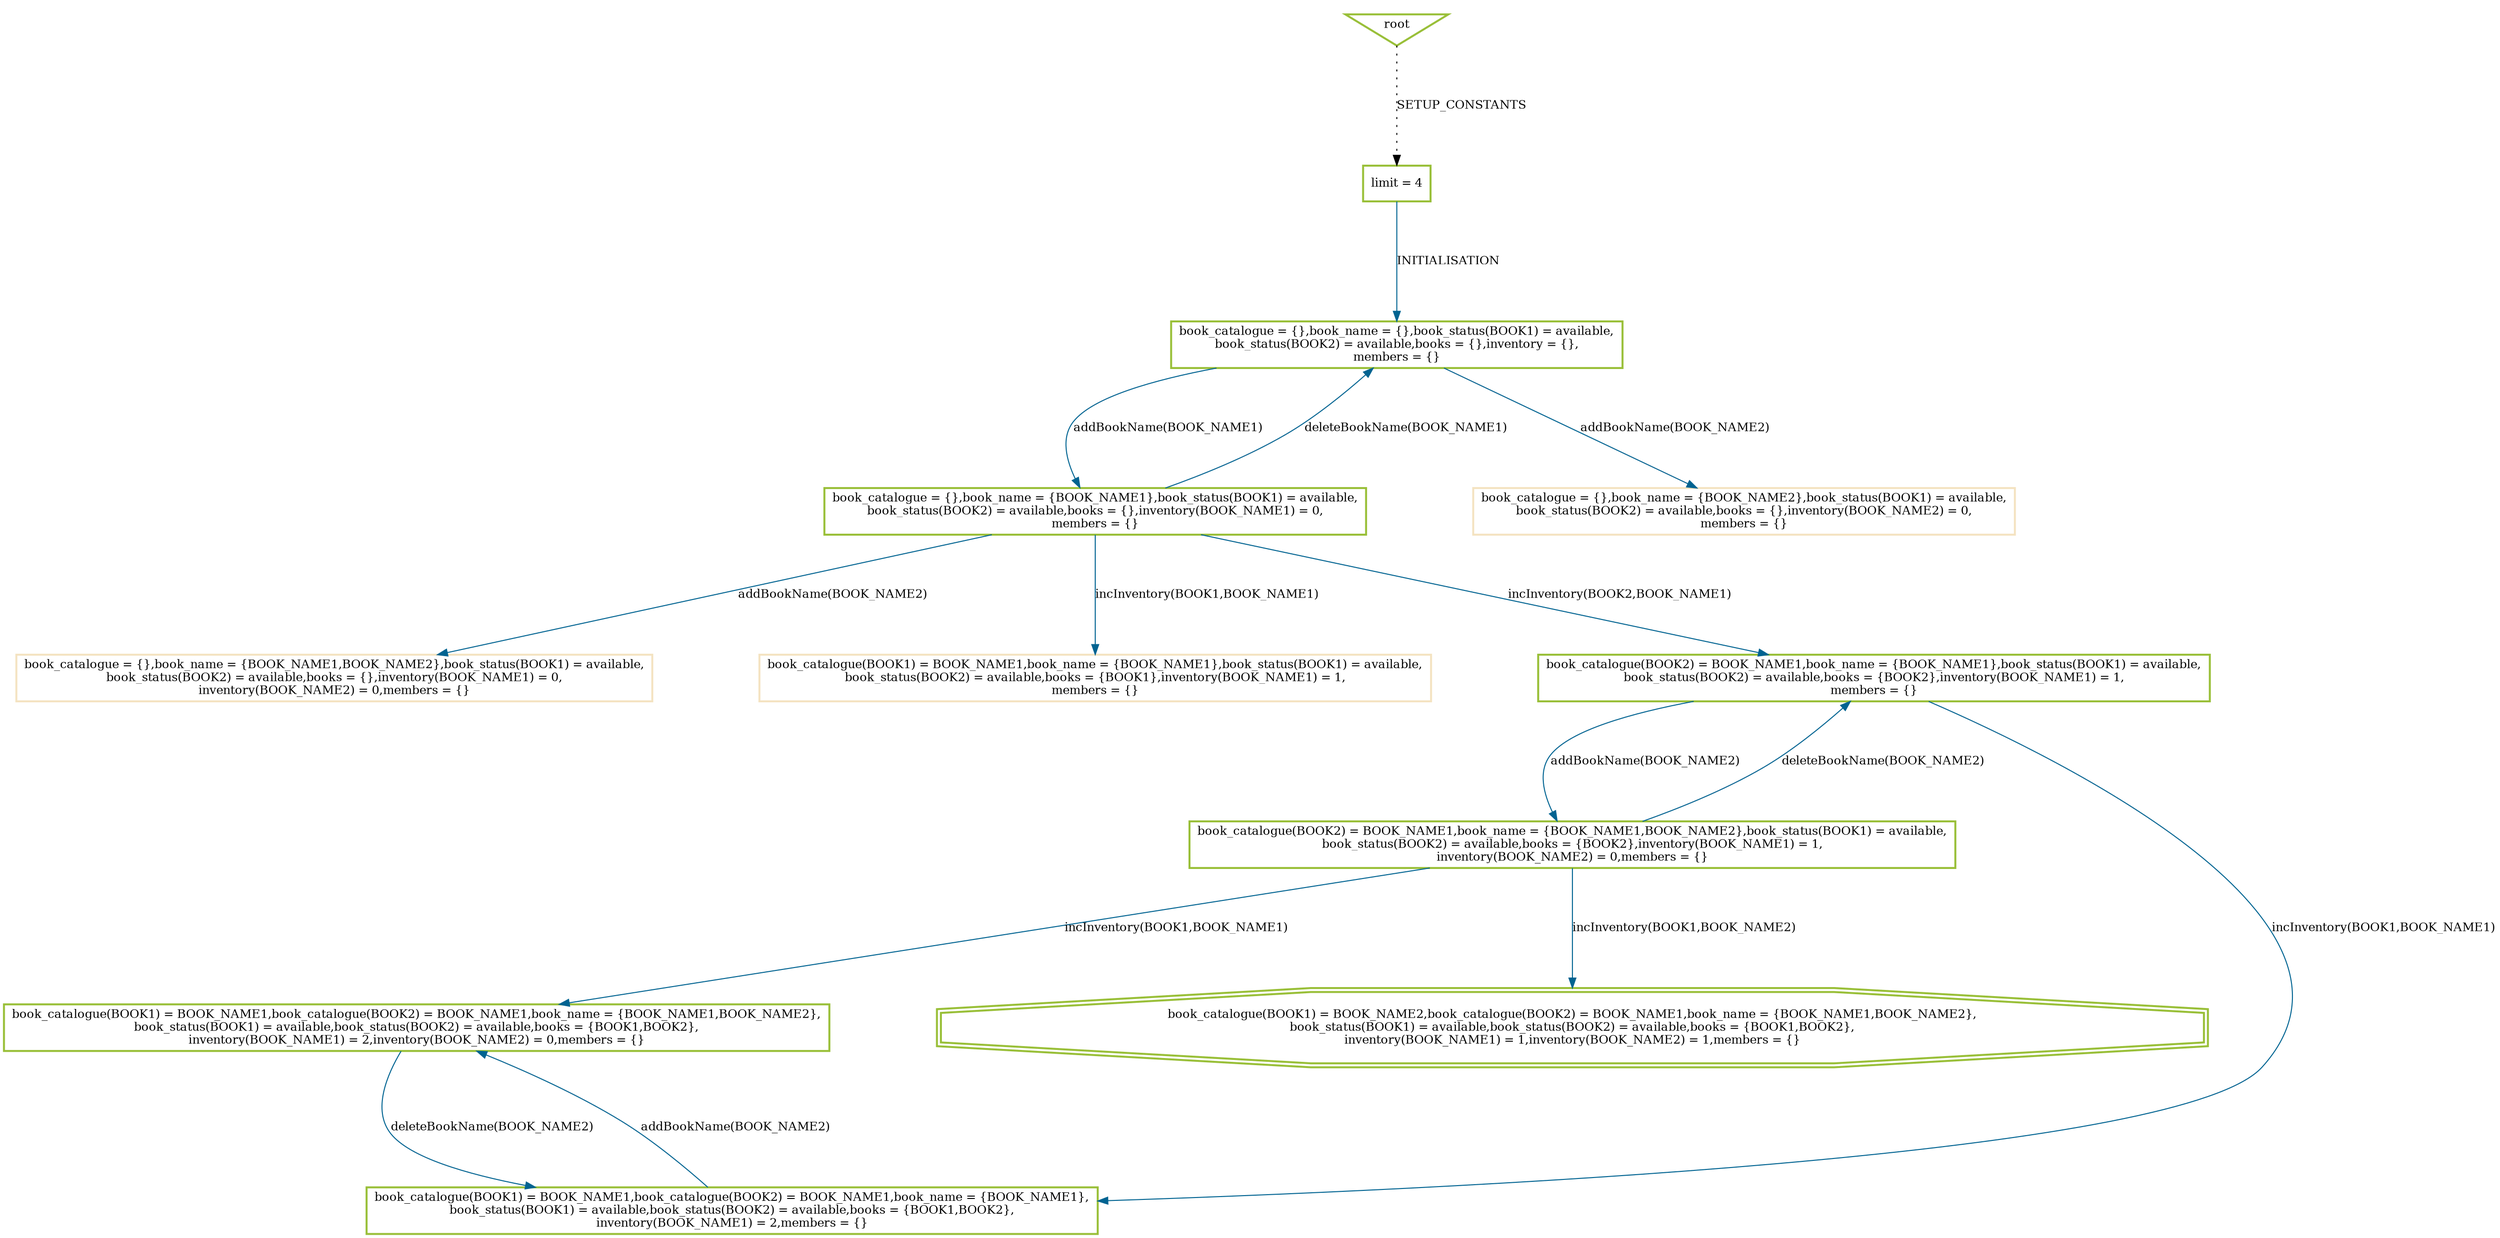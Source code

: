digraph visited_states {
graph [nodesep=1.5, ranksep=1.5];
root [shape=invtriangle, color="#99BF38", fontsize=12, penwidth=2, label="root"];

root -> 0 [style = dotted, color = black, label="SETUP_CONSTANTS", fontsize=12];

0 [shape=box, color="#99BF38", fontsize=12, penwidth=2, label="limit = 4"];

0 -> 1 [color = "#006391", label="INITIALISATION", fontsize=12];

1 [shape=box, color="#99BF38", fontsize=12, penwidth=2, label="book_catalogue = \{\},book_name = \{\},book_status(BOOK1) = available,\nbook_status(BOOK2) = available,books = \{\},inventory = \{\},\nmembers = \{\}"];

1 -> 2 [color = "#006391", label="addBookName(BOOK_NAME1)", fontsize=12];
1 -> 3 [color = "#006391", label="addBookName(BOOK_NAME2)", fontsize=12];

2 [shape=box, color="#99BF38", fontsize=12, penwidth=2, label="book_catalogue = \{\},book_name = \{BOOK_NAME1\},book_status(BOOK1) = available,\nbook_status(BOOK2) = available,books = \{\},inventory(BOOK_NAME1) = 0,\nmembers = \{\}"];

2 -> 4 [color = "#006391", label="addBookName(BOOK_NAME2)", fontsize=12];
2 -> 1 [color = "#006391", label="deleteBookName(BOOK_NAME1)", fontsize=12];
2 -> 5 [color = "#006391", label="incInventory(BOOK1,BOOK_NAME1)", fontsize=12];
2 -> 6 [color = "#006391", label="incInventory(BOOK2,BOOK_NAME1)", fontsize=12];

3 [shape=box, color="#F4E3C1", fontsize=12, penwidth=2, label="book_catalogue = \{\},book_name = \{BOOK_NAME2\},book_status(BOOK1) = available,\nbook_status(BOOK2) = available,books = \{\},inventory(BOOK_NAME2) = 0,\nmembers = \{\}"];


4 [shape=box, color="#F4E3C1", fontsize=12, penwidth=2, label="book_catalogue = \{\},book_name = \{BOOK_NAME1,BOOK_NAME2\},book_status(BOOK1) = available,\nbook_status(BOOK2) = available,books = \{\},inventory(BOOK_NAME1) = 0,\ninventory(BOOK_NAME2) = 0,members = \{\}"];


5 [shape=box, color="#F4E3C1", fontsize=12, penwidth=2, label="book_catalogue(BOOK1) = BOOK_NAME1,book_name = \{BOOK_NAME1\},book_status(BOOK1) = available,\nbook_status(BOOK2) = available,books = \{BOOK1\},inventory(BOOK_NAME1) = 1,\nmembers = \{\}"];


6 [shape=box, color="#99BF38", fontsize=12, penwidth=2, label="book_catalogue(BOOK2) = BOOK_NAME1,book_name = \{BOOK_NAME1\},book_status(BOOK1) = available,\nbook_status(BOOK2) = available,books = \{BOOK2\},inventory(BOOK_NAME1) = 1,\nmembers = \{\}"];

6 -> 7 [color = "#006391", label="addBookName(BOOK_NAME2)", fontsize=12];
6 -> 8 [color = "#006391", label="incInventory(BOOK1,BOOK_NAME1)", fontsize=12];

7 [shape=box, color="#99BF38", fontsize=12, penwidth=2, label="book_catalogue(BOOK2) = BOOK_NAME1,book_name = \{BOOK_NAME1,BOOK_NAME2\},book_status(BOOK1) = available,\nbook_status(BOOK2) = available,books = \{BOOK2\},inventory(BOOK_NAME1) = 1,\ninventory(BOOK_NAME2) = 0,members = \{\}"];

7 -> 6 [color = "#006391", label="deleteBookName(BOOK_NAME2)", fontsize=12];
7 -> 9 [color = "#006391", label="incInventory(BOOK1,BOOK_NAME1)", fontsize=12];
7 -> 10 [color = "#006391", label="incInventory(BOOK1,BOOK_NAME2)", fontsize=12];

8 [shape=box, color="#99BF38", fontsize=12, penwidth=2, label="book_catalogue(BOOK1) = BOOK_NAME1,book_catalogue(BOOK2) = BOOK_NAME1,book_name = \{BOOK_NAME1\},\nbook_status(BOOK1) = available,book_status(BOOK2) = available,books = \{BOOK1,BOOK2\},\ninventory(BOOK_NAME1) = 2,members = \{\}"];

8 -> 9 [color = "#006391", label="addBookName(BOOK_NAME2)", fontsize=12];

9 [shape=box, color="#99BF38", fontsize=12, penwidth=2, label="book_catalogue(BOOK1) = BOOK_NAME1,book_catalogue(BOOK2) = BOOK_NAME1,book_name = \{BOOK_NAME1,BOOK_NAME2\},\nbook_status(BOOK1) = available,book_status(BOOK2) = available,books = \{BOOK1,BOOK2\},\ninventory(BOOK_NAME1) = 2,inventory(BOOK_NAME2) = 0,members = \{\}"];

9 -> 8 [color = "#006391", label="deleteBookName(BOOK_NAME2)", fontsize=12];

10 [shape=doubleoctagon, color="#99BF38", fontsize=12, penwidth=2, label="book_catalogue(BOOK1) = BOOK_NAME2,book_catalogue(BOOK2) = BOOK_NAME1,book_name = \{BOOK_NAME1,BOOK_NAME2\},\nbook_status(BOOK1) = available,book_status(BOOK2) = available,books = \{BOOK1,BOOK2\},\ninventory(BOOK_NAME1) = 1,inventory(BOOK_NAME2) = 1,members = \{\}"];


}
